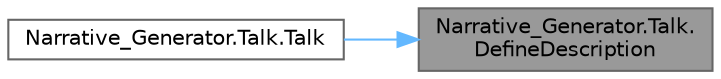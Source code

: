 digraph "Narrative_Generator.Talk.DefineDescription"
{
 // LATEX_PDF_SIZE
  bgcolor="transparent";
  edge [fontname=Helvetica,fontsize=10,labelfontname=Helvetica,labelfontsize=10];
  node [fontname=Helvetica,fontsize=10,shape=box,height=0.2,width=0.4];
  rankdir="RL";
  Node1 [label="Narrative_Generator.Talk.\lDefineDescription",height=0.2,width=0.4,color="gray40", fillcolor="grey60", style="filled", fontcolor="black",tooltip="A method that creates a description of the action."];
  Node1 -> Node2 [dir="back",color="steelblue1",style="solid"];
  Node2 [label="Narrative_Generator.Talk.Talk",height=0.2,width=0.4,color="grey40", fillcolor="white", style="filled",URL="$class_narrative___generator_1_1_talk.html#a43c1a9193e1359b314cecef6009fa404",tooltip="A constructor based only on the state of the story world."];
}

